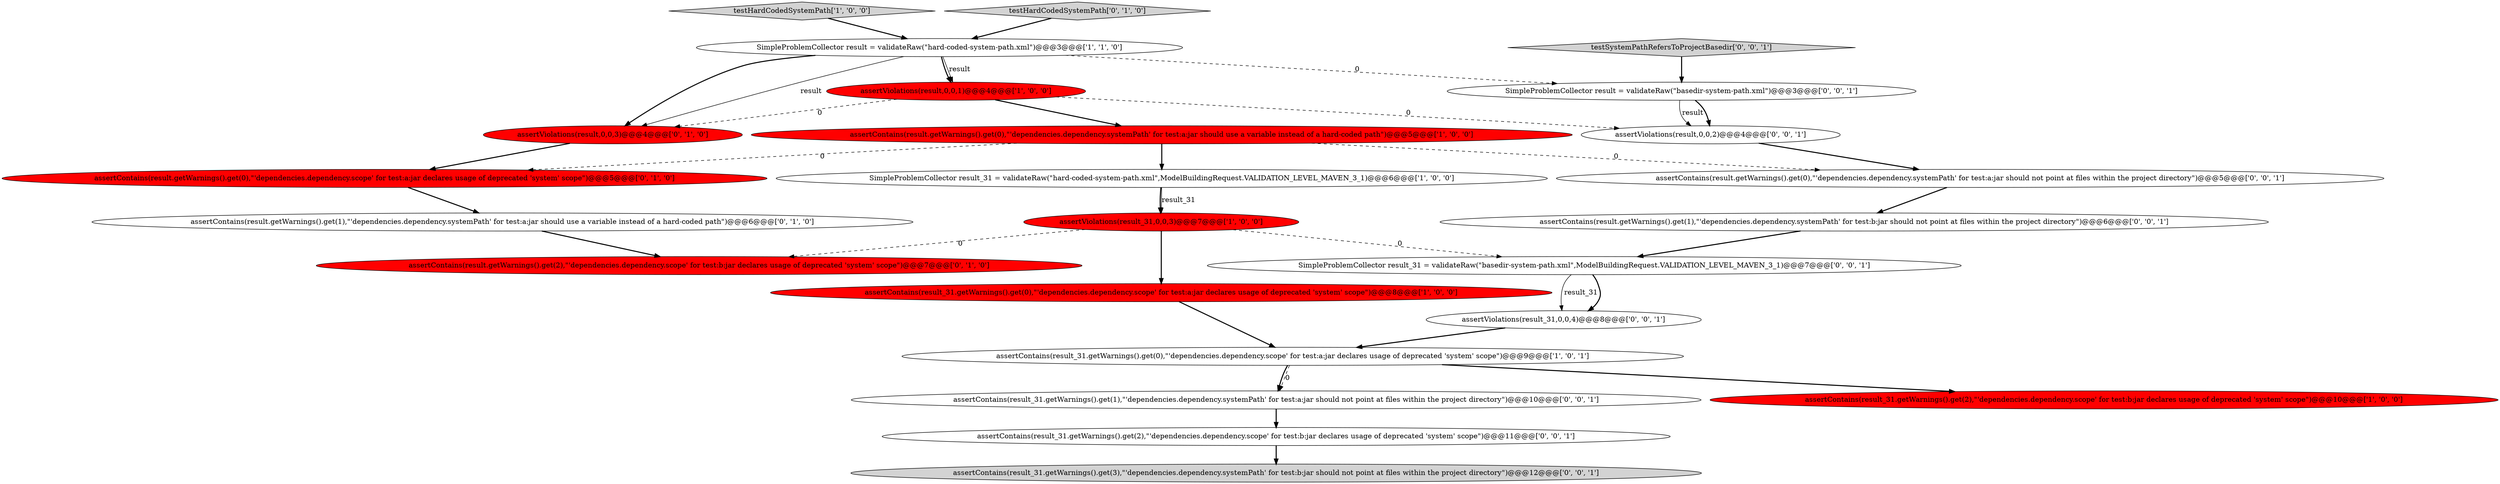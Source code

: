 digraph {
4 [style = filled, label = "assertViolations(result_31,0,0,3)@@@7@@@['1', '0', '0']", fillcolor = red, shape = ellipse image = "AAA1AAABBB1BBB"];
21 [style = filled, label = "assertViolations(result,0,0,2)@@@4@@@['0', '0', '1']", fillcolor = white, shape = ellipse image = "AAA0AAABBB3BBB"];
17 [style = filled, label = "testSystemPathRefersToProjectBasedir['0', '0', '1']", fillcolor = lightgray, shape = diamond image = "AAA0AAABBB3BBB"];
23 [style = filled, label = "assertViolations(result_31,0,0,4)@@@8@@@['0', '0', '1']", fillcolor = white, shape = ellipse image = "AAA0AAABBB3BBB"];
16 [style = filled, label = "assertContains(result_31.getWarnings().get(3),\"'dependencies.dependency.systemPath' for test:b:jar should not point at files within the project directory\")@@@12@@@['0', '0', '1']", fillcolor = lightgray, shape = ellipse image = "AAA0AAABBB3BBB"];
15 [style = filled, label = "assertContains(result_31.getWarnings().get(1),\"'dependencies.dependency.systemPath' for test:a:jar should not point at files within the project directory\")@@@10@@@['0', '0', '1']", fillcolor = white, shape = ellipse image = "AAA0AAABBB3BBB"];
22 [style = filled, label = "assertContains(result.getWarnings().get(1),\"'dependencies.dependency.systemPath' for test:b:jar should not point at files within the project directory\")@@@6@@@['0', '0', '1']", fillcolor = white, shape = ellipse image = "AAA0AAABBB3BBB"];
20 [style = filled, label = "assertContains(result_31.getWarnings().get(2),\"'dependencies.dependency.scope' for test:b:jar declares usage of deprecated 'system' scope\")@@@11@@@['0', '0', '1']", fillcolor = white, shape = ellipse image = "AAA0AAABBB3BBB"];
6 [style = filled, label = "testHardCodedSystemPath['1', '0', '0']", fillcolor = lightgray, shape = diamond image = "AAA0AAABBB1BBB"];
5 [style = filled, label = "SimpleProblemCollector result = validateRaw(\"hard-coded-system-path.xml\")@@@3@@@['1', '1', '0']", fillcolor = white, shape = ellipse image = "AAA0AAABBB1BBB"];
0 [style = filled, label = "assertContains(result_31.getWarnings().get(0),\"'dependencies.dependency.scope' for test:a:jar declares usage of deprecated 'system' scope\")@@@9@@@['1', '0', '1']", fillcolor = white, shape = ellipse image = "AAA0AAABBB1BBB"];
19 [style = filled, label = "assertContains(result.getWarnings().get(0),\"'dependencies.dependency.systemPath' for test:a:jar should not point at files within the project directory\")@@@5@@@['0', '0', '1']", fillcolor = white, shape = ellipse image = "AAA0AAABBB3BBB"];
3 [style = filled, label = "assertContains(result_31.getWarnings().get(0),\"'dependencies.dependency.scope' for test:a:jar declares usage of deprecated 'system' scope\")@@@8@@@['1', '0', '0']", fillcolor = red, shape = ellipse image = "AAA1AAABBB1BBB"];
12 [style = filled, label = "assertContains(result.getWarnings().get(0),\"'dependencies.dependency.scope' for test:a:jar declares usage of deprecated 'system' scope\")@@@5@@@['0', '1', '0']", fillcolor = red, shape = ellipse image = "AAA1AAABBB2BBB"];
14 [style = filled, label = "SimpleProblemCollector result_31 = validateRaw(\"basedir-system-path.xml\",ModelBuildingRequest.VALIDATION_LEVEL_MAVEN_3_1)@@@7@@@['0', '0', '1']", fillcolor = white, shape = ellipse image = "AAA0AAABBB3BBB"];
1 [style = filled, label = "assertViolations(result,0,0,1)@@@4@@@['1', '0', '0']", fillcolor = red, shape = ellipse image = "AAA1AAABBB1BBB"];
8 [style = filled, label = "SimpleProblemCollector result_31 = validateRaw(\"hard-coded-system-path.xml\",ModelBuildingRequest.VALIDATION_LEVEL_MAVEN_3_1)@@@6@@@['1', '0', '0']", fillcolor = white, shape = ellipse image = "AAA0AAABBB1BBB"];
13 [style = filled, label = "assertContains(result.getWarnings().get(1),\"'dependencies.dependency.systemPath' for test:a:jar should use a variable instead of a hard-coded path\")@@@6@@@['0', '1', '0']", fillcolor = white, shape = ellipse image = "AAA0AAABBB2BBB"];
10 [style = filled, label = "assertContains(result.getWarnings().get(2),\"'dependencies.dependency.scope' for test:b:jar declares usage of deprecated 'system' scope\")@@@7@@@['0', '1', '0']", fillcolor = red, shape = ellipse image = "AAA1AAABBB2BBB"];
7 [style = filled, label = "assertContains(result.getWarnings().get(0),\"'dependencies.dependency.systemPath' for test:a:jar should use a variable instead of a hard-coded path\")@@@5@@@['1', '0', '0']", fillcolor = red, shape = ellipse image = "AAA1AAABBB1BBB"];
2 [style = filled, label = "assertContains(result_31.getWarnings().get(2),\"'dependencies.dependency.scope' for test:b:jar declares usage of deprecated 'system' scope\")@@@10@@@['1', '0', '0']", fillcolor = red, shape = ellipse image = "AAA1AAABBB1BBB"];
11 [style = filled, label = "assertViolations(result,0,0,3)@@@4@@@['0', '1', '0']", fillcolor = red, shape = ellipse image = "AAA1AAABBB2BBB"];
9 [style = filled, label = "testHardCodedSystemPath['0', '1', '0']", fillcolor = lightgray, shape = diamond image = "AAA0AAABBB2BBB"];
18 [style = filled, label = "SimpleProblemCollector result = validateRaw(\"basedir-system-path.xml\")@@@3@@@['0', '0', '1']", fillcolor = white, shape = ellipse image = "AAA0AAABBB3BBB"];
13->10 [style = bold, label=""];
4->3 [style = bold, label=""];
14->23 [style = solid, label="result_31"];
21->19 [style = bold, label=""];
0->2 [style = bold, label=""];
0->15 [style = dashed, label="0"];
11->12 [style = bold, label=""];
1->21 [style = dashed, label="0"];
5->18 [style = dashed, label="0"];
7->8 [style = bold, label=""];
23->0 [style = bold, label=""];
1->7 [style = bold, label=""];
0->15 [style = bold, label=""];
3->0 [style = bold, label=""];
12->13 [style = bold, label=""];
5->1 [style = bold, label=""];
6->5 [style = bold, label=""];
20->16 [style = bold, label=""];
14->23 [style = bold, label=""];
7->19 [style = dashed, label="0"];
1->11 [style = dashed, label="0"];
18->21 [style = solid, label="result"];
15->20 [style = bold, label=""];
5->1 [style = solid, label="result"];
8->4 [style = solid, label="result_31"];
9->5 [style = bold, label=""];
7->12 [style = dashed, label="0"];
4->14 [style = dashed, label="0"];
5->11 [style = bold, label=""];
5->11 [style = solid, label="result"];
8->4 [style = bold, label=""];
18->21 [style = bold, label=""];
22->14 [style = bold, label=""];
4->10 [style = dashed, label="0"];
19->22 [style = bold, label=""];
17->18 [style = bold, label=""];
}
